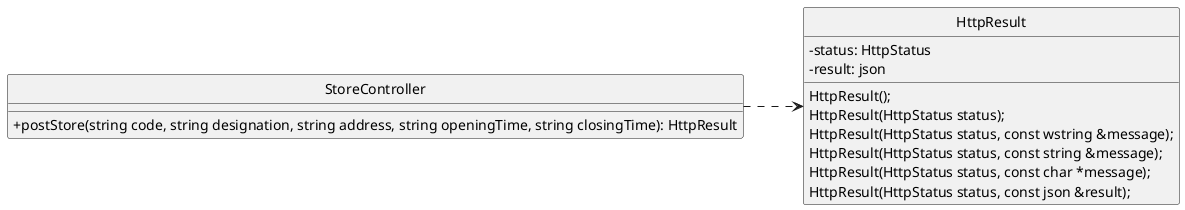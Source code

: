 @startuml
'https://plantuml.com/class-diagram
left to right direction

hide circle
skinparam classAttributeIconSize 0

class StoreController {
    +postStore(string code, string designation, string address, string openingTime, string closingTime): HttpResult
}

class HttpResult {
    -status: HttpStatus
    -result: json
    HttpResult();
    HttpResult(HttpStatus status);
    HttpResult(HttpStatus status, const wstring &message);
    HttpResult(HttpStatus status, const string &message);
    HttpResult(HttpStatus status, const char *message);
    HttpResult(HttpStatus status, const json &result);
}

StoreController ..> HttpResult

@enduml